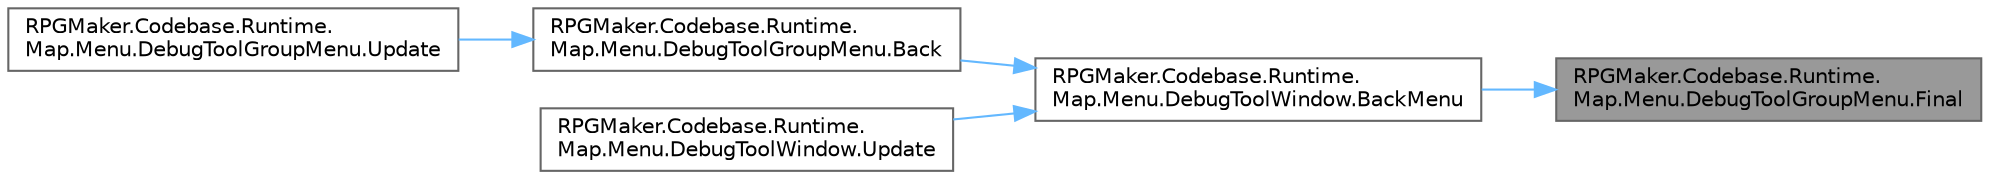 digraph "RPGMaker.Codebase.Runtime.Map.Menu.DebugToolGroupMenu.Final"
{
 // LATEX_PDF_SIZE
  bgcolor="transparent";
  edge [fontname=Helvetica,fontsize=10,labelfontname=Helvetica,labelfontsize=10];
  node [fontname=Helvetica,fontsize=10,shape=box,height=0.2,width=0.4];
  rankdir="RL";
  Node1 [id="Node000001",label="RPGMaker.Codebase.Runtime.\lMap.Menu.DebugToolGroupMenu.Final",height=0.2,width=0.4,color="gray40", fillcolor="grey60", style="filled", fontcolor="black",tooltip=" "];
  Node1 -> Node2 [id="edge1_Node000001_Node000002",dir="back",color="steelblue1",style="solid",tooltip=" "];
  Node2 [id="Node000002",label="RPGMaker.Codebase.Runtime.\lMap.Menu.DebugToolWindow.BackMenu",height=0.2,width=0.4,color="grey40", fillcolor="white", style="filled",URL="$de/d9d/class_r_p_g_maker_1_1_codebase_1_1_runtime_1_1_map_1_1_menu_1_1_debug_tool_window.html#a4fabf13f745bbe7238091b67f33dc9c5",tooltip=" "];
  Node2 -> Node3 [id="edge2_Node000002_Node000003",dir="back",color="steelblue1",style="solid",tooltip=" "];
  Node3 [id="Node000003",label="RPGMaker.Codebase.Runtime.\lMap.Menu.DebugToolGroupMenu.Back",height=0.2,width=0.4,color="grey40", fillcolor="white", style="filled",URL="$d0/d74/class_r_p_g_maker_1_1_codebase_1_1_runtime_1_1_map_1_1_menu_1_1_debug_tool_group_menu.html#a7a6eae9ff675c74b7e7b8c0283b1a964",tooltip="😁 戻る"];
  Node3 -> Node4 [id="edge3_Node000003_Node000004",dir="back",color="steelblue1",style="solid",tooltip=" "];
  Node4 [id="Node000004",label="RPGMaker.Codebase.Runtime.\lMap.Menu.DebugToolGroupMenu.Update",height=0.2,width=0.4,color="grey40", fillcolor="white", style="filled",URL="$d0/d74/class_r_p_g_maker_1_1_codebase_1_1_runtime_1_1_map_1_1_menu_1_1_debug_tool_group_menu.html#ab86031c9a746158375c8820d1f0cb8ad",tooltip="😁 更新"];
  Node2 -> Node5 [id="edge4_Node000002_Node000005",dir="back",color="steelblue1",style="solid",tooltip=" "];
  Node5 [id="Node000005",label="RPGMaker.Codebase.Runtime.\lMap.Menu.DebugToolWindow.Update",height=0.2,width=0.4,color="grey40", fillcolor="white", style="filled",URL="$de/d9d/class_r_p_g_maker_1_1_codebase_1_1_runtime_1_1_map_1_1_menu_1_1_debug_tool_window.html#a3193c261e8d8b1a3c736575282d80d29",tooltip=" "];
}
